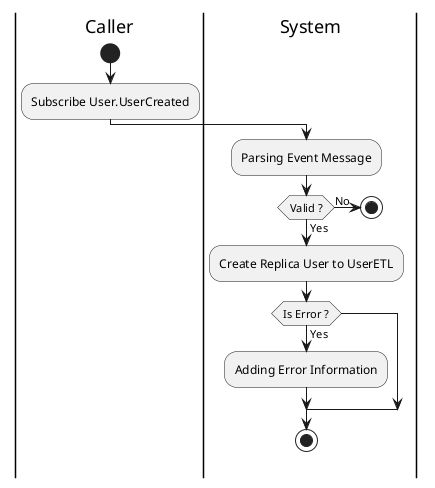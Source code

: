 @startuml EVENT_SubscribeUserCreated

skinparam ConditionEndStyle hline
skinparam Monochrome true
skinparam Shadowing false

|Caller|
start

:Subscribe User.UserCreated;

|System|
:Parsing Event Message;

if (Valid ?) then (Yes)
    :Create Replica User to UserETL;

    if (Is Error ?) then (Yes)
        :Adding Error Information;
    endif
    
    stop
else (No)
    stop
endif

@enduml